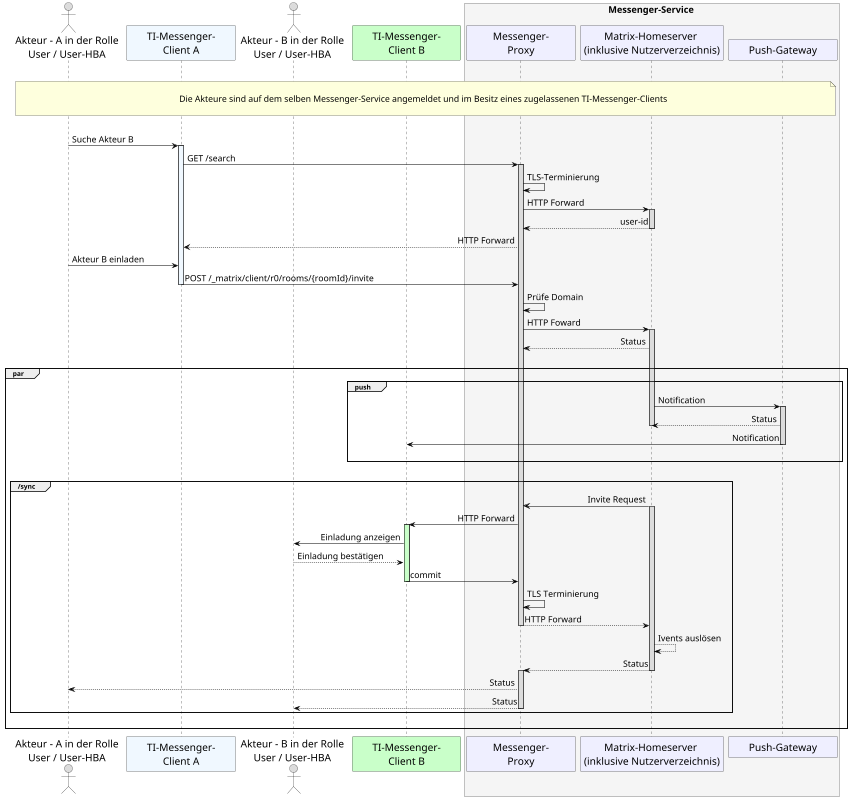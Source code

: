 /' 
# TI-Messenger 1.1
# TI-Messenger-Dienst
# UC - 10104
# Sequence Diagram
# Name: Einladung von Akteuren innerhalb eines Messenger-Service
'/

@startuml
skinparam sequenceMessageAlign direction
skinparam minClassWidth 200
skinparam BoxPadding 1
skinparam sequenceReferenceHeaderBackgroundColor palegreen
scale max 850 width

skinparam sequence {
ArrowColor black
ArrowFontSize 17
ActorBorderColor black
LifeLineBorderColor black
LifeLineBackgroundColor Gainsboro

ParticipantBorderColor Motivation
ParticipantBackgroundColor Motivation
ParticipantFontName Impact
ParticipantFontSize 20
ParticipantFontColor black
ParticipantBorderColor Black
ParticipantBackgroundColor MOTIVATION

ActorBackgroundColor Gainsboro
ActorFontColor black
ActorFontSize 20
ActorFontName Aapex
}
    actor U1 as "Akteur - A in der Rolle\nUser / User-HBA"
    participant C1 as "TI-Messenger-\nClient A" #AliceBlue
    actor U2 as "Akteur - B in der Rolle\nUser / User-HBA"
    participant C2 as "TI-Messenger-\nClient B"#TECHNOLOGY
    box <size:18>Messenger-Service</size> #WhiteSmoke
      participant MP as "Messenger-\nProxy"
      participant MH as "Matrix-Homeserver \n(inklusive Nutzerverzeichnis)"
      participant PG as "Push-Gateway"
    end box

|||
note over U1, PG: \n<size:17>Die Akteure sind auf dem selben Messenger-Service angemeldet und im Besitz eines zugelassenen TI-Messenger-Clients</size>\n
|||

    U1->C1: Suche Akteur B
      activate C1 #AliceBlue
    C1->MP: GET /search 
      activate MP
    MP->MP: TLS-Terminierung
    MP->MH: HTTP Forward
      activate MH
    MH-->MP: user-id
      deactivate MH
    MP-->C1: HTTP Forward
    U1->C1: Akteur B einladen
    C1->MP: POST /_matrix/client/r0/rooms/{roomId}/invite
      deactivate C1
    MP->MP: Prüfe Domain
    MP->MH: HTTP Foward
      activate MH
    MH-->MP: Status
    |||
    group par 
      group push
        MH->PG: Notification
          activate PG
        PG-->MH: Status
          deactivate MH
        PG->C2: Notification
          deactivate PG
      |||
      end
      |||
      group /sync
        MH->MP: Invite Request
          activate MH
        MP->C2: HTTP Forward
          activate C2 #TECHNOLOGY
        C2->U2: Einladung anzeigen
        U2-->C2: Einladung bestätigen
        C2->MP: commit
          deactivate C2
        MP->MP: TLS Terminierung
        MP-->MH: HTTP Forward
          deactivate MP
        MH-->MH: Ivents auslösen
        MH-->MP: Status
          deactivate MH
          activate MP
        MP-->U1: Status
        MP-->U2: Status
          deactivate MP
      end

|||
    end
    


@enduml
